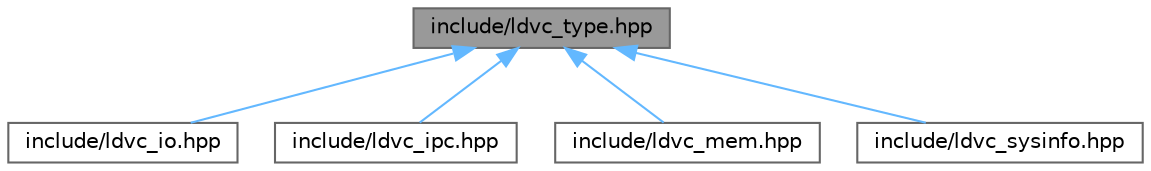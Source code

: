 digraph "include/ldvc_type.hpp"
{
 // LATEX_PDF_SIZE
  bgcolor="transparent";
  edge [fontname=Helvetica,fontsize=10,labelfontname=Helvetica,labelfontsize=10];
  node [fontname=Helvetica,fontsize=10,shape=box,height=0.2,width=0.4];
  Node1 [id="Node000001",label="include/ldvc_type.hpp",height=0.2,width=0.4,color="gray40", fillcolor="grey60", style="filled", fontcolor="black",tooltip="Defines common types used throughout the library."];
  Node1 -> Node2 [id="edge1_Node000001_Node000002",dir="back",color="steelblue1",style="solid",tooltip=" "];
  Node2 [id="Node000002",label="include/ldvc_io.hpp",height=0.2,width=0.4,color="grey40", fillcolor="white", style="filled",URL="$ldvc__io_8hpp.html",tooltip="Provides utilities for file input/output operations in C++."];
  Node1 -> Node3 [id="edge2_Node000001_Node000003",dir="back",color="steelblue1",style="solid",tooltip=" "];
  Node3 [id="Node000003",label="include/ldvc_ipc.hpp",height=0.2,width=0.4,color="grey40", fillcolor="white", style="filled",URL="$ldvc__ipc_8hpp.html",tooltip="Provides utilities for Inter-Process Communication (IPC) using shared memory."];
  Node1 -> Node4 [id="edge3_Node000001_Node000004",dir="back",color="steelblue1",style="solid",tooltip=" "];
  Node4 [id="Node000004",label="include/ldvc_mem.hpp",height=0.2,width=0.4,color="grey40", fillcolor="white", style="filled",URL="$ldvc__mem_8hpp.html",tooltip="Memory management utilities for dynamic allocation and deallocation."];
  Node1 -> Node5 [id="edge4_Node000001_Node000005",dir="back",color="steelblue1",style="solid",tooltip=" "];
  Node5 [id="Node000005",label="include/ldvc_sysinfo.hpp",height=0.2,width=0.4,color="grey40", fillcolor="white", style="filled",URL="$ldvc__sysinfo_8hpp.html",tooltip="Provides utilities for retrieving system information."];
}
